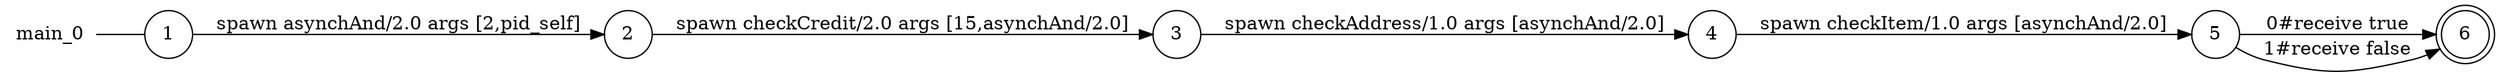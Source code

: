 digraph main_0 {
	rankdir="LR";
	n_0 [label="main_0", shape="plaintext"];
	n_1 [id="1", shape=circle, label="1"];
	n_0 -> n_1 [arrowhead=none];
	n_2 [id="7", shape=circle, label="3"];
	n_3 [id="4", shape=doublecircle, label="6"];
	n_4 [id="3", shape=circle, label="4"];
	n_5 [id="2", shape=circle, label="2"];
	n_6 [id="5", shape=circle, label="5"];

	n_1 -> n_5 [id="[$e|2]", label="spawn asynchAnd/2.0 args [2,pid_self]"];
	n_6 -> n_3 [id="[$e|5]", label="0#receive true"];
	n_5 -> n_2 [id="[$e|4]", label="spawn checkCredit/2.0 args [15,asynchAnd/2.0]"];
	n_2 -> n_4 [id="[$e|3]", label="spawn checkAddress/1.0 args [asynchAnd/2.0]"];
	n_4 -> n_6 [id="[$e|0]", label="spawn checkItem/1.0 args [asynchAnd/2.0]"];
	n_6 -> n_3 [id="[$e|6]", label="1#receive false"];
}
